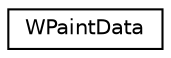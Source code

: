 digraph G
{
  edge [fontname="Helvetica",fontsize="10",labelfontname="Helvetica",labelfontsize="10"];
  node [fontname="Helvetica",fontsize="10",shape=record];
  rankdir=LR;
  Node1 [label="WPaintData",height=0.2,width=0.4,color="black", fillcolor="white", style="filled",URL="$df/dc3/structWPaintData.html"];
}
